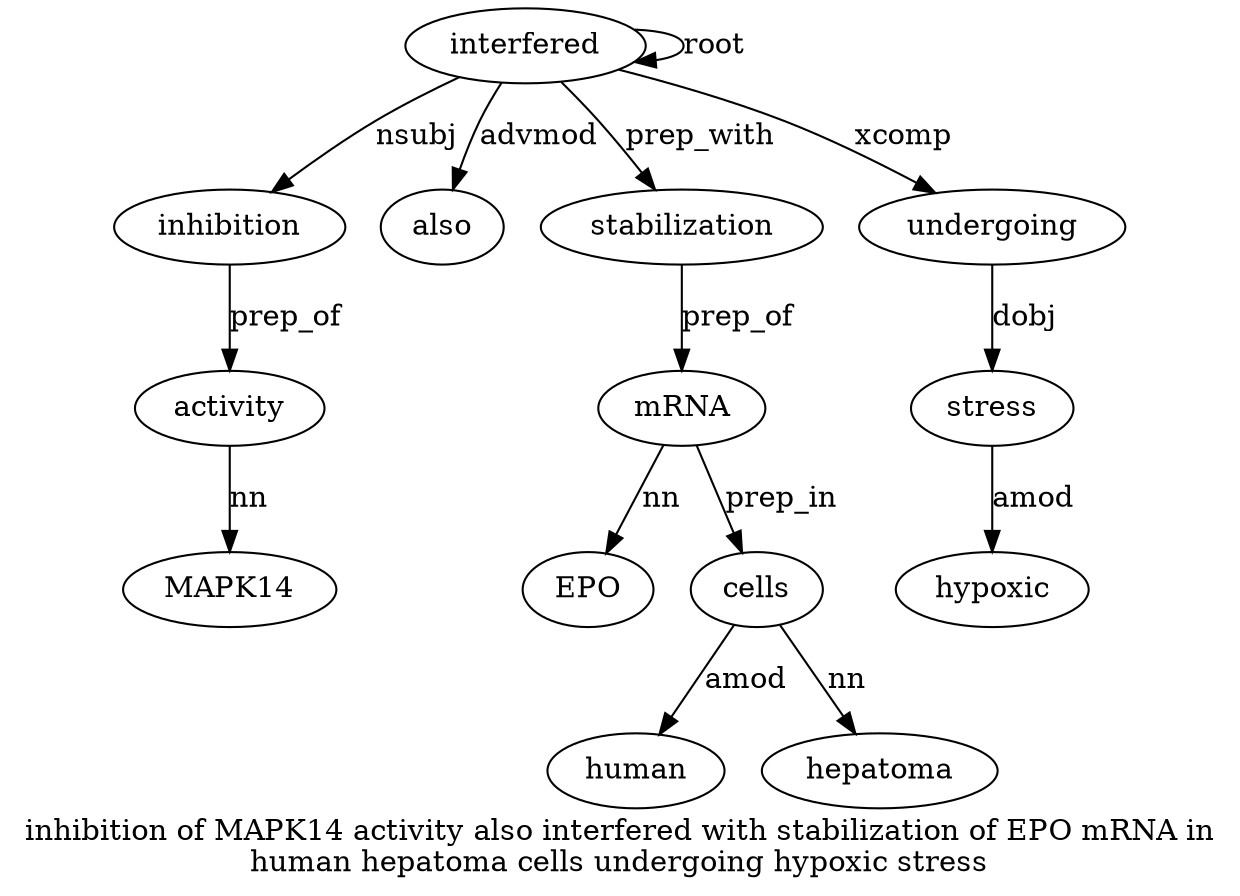 digraph "inhibition of MAPK14 activity also interfered with stabilization of EPO mRNA in human hepatoma cells undergoing hypoxic stress" {
label="inhibition of MAPK14 activity also interfered with stabilization of EPO mRNA in
human hepatoma cells undergoing hypoxic stress";
interfered6 [style=filled, fillcolor=white, label=interfered];
inhibition1 [style=filled, fillcolor=white, label=inhibition];
interfered6 -> inhibition1  [label=nsubj];
activity4 [style=filled, fillcolor=white, label=activity];
MAPK143 [style=filled, fillcolor=white, label=MAPK14];
activity4 -> MAPK143  [label=nn];
inhibition1 -> activity4  [label=prep_of];
also5 [style=filled, fillcolor=white, label=also];
interfered6 -> also5  [label=advmod];
interfered6 -> interfered6  [label=root];
stabilization8 [style=filled, fillcolor=white, label=stabilization];
interfered6 -> stabilization8  [label=prep_with];
mRNA11 [style=filled, fillcolor=white, label=mRNA];
EPO10 [style=filled, fillcolor=white, label=EPO];
mRNA11 -> EPO10  [label=nn];
stabilization8 -> mRNA11  [label=prep_of];
cells15 [style=filled, fillcolor=white, label=cells];
human13 [style=filled, fillcolor=white, label=human];
cells15 -> human13  [label=amod];
hepatoma14 [style=filled, fillcolor=white, label=hepatoma];
cells15 -> hepatoma14  [label=nn];
mRNA11 -> cells15  [label=prep_in];
undergoing16 [style=filled, fillcolor=white, label=undergoing];
interfered6 -> undergoing16  [label=xcomp];
stress18 [style=filled, fillcolor=white, label=stress];
hypoxic17 [style=filled, fillcolor=white, label=hypoxic];
stress18 -> hypoxic17  [label=amod];
undergoing16 -> stress18  [label=dobj];
}
